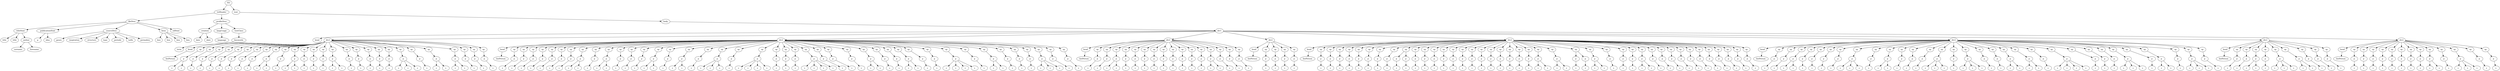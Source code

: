 digraph Tree {
	"t0" [label = "TEI"];
	"t1" [label = "teiHeader"];
	"t2" [label = "fileDesc"];
	"t3" [label = "titleStmt"];
	"t4" [label = "title"];
	"t5" [label = "title"];
	"t6" [label = "author"];
	"t7" [label = "surname"];
	"t8" [label = "forename"];
	"t9" [label = "publicationStmt"];
	"t10" [label = "p"];
	"t11" [label = "idno"];
	"t12" [label = "sourceDesc"];
	"t13" [label = "genre"];
	"t14" [label = "inspiration"];
	"t15" [label = "structure"];
	"t16" [label = "type"];
	"t17" [label = "periode"];
	"t18" [label = "taille"];
	"t19" [label = "permalien"];
	"t20" [label = "liens"];
	"t21" [label = "lien"];
	"t22" [label = "lien"];
	"t23" [label = "lien"];
	"t24" [label = "lien"];
	"t25" [label = "edStmt"];
	"t26" [label = "profileDesc"];
	"t27" [label = "creation"];
	"t28" [label = "date"];
	"t29" [label = "date"];
	"t30" [label = "langUsage"];
	"t31" [label = "language"];
	"t32" [label = "textClass"];
	"t33" [label = "keywords"];
	"t34" [label = "term"];
	"t35" [label = "text"];
	"t36" [label = "body"];
	"t37" [label = "div1"];
	"t38" [label = "head"];
	"t39" [label = "div2"];
	"t40" [label = "head"];
	"t41" [label = "listPerson"];
	"t42" [label = "sp"];
	"t43" [label = "p"];
	"t44" [label = "s"];
	"t45" [label = "s"];
	"t46" [label = "sp"];
	"t47" [label = "p"];
	"t48" [label = "s"];
	"t49" [label = "sp"];
	"t50" [label = "p"];
	"t51" [label = "s"];
	"t52" [label = "sp"];
	"t53" [label = "p"];
	"t54" [label = "s"];
	"t55" [label = "sp"];
	"t56" [label = "p"];
	"t57" [label = "s"];
	"t58" [label = "sp"];
	"t59" [label = "p"];
	"t60" [label = "s"];
	"t61" [label = "sp"];
	"t62" [label = "p"];
	"t63" [label = "s"];
	"t64" [label = "sp"];
	"t65" [label = "p"];
	"t66" [label = "s"];
	"t67" [label = "sp"];
	"t68" [label = "p"];
	"t69" [label = "s"];
	"t70" [label = "s"];
	"t71" [label = "sp"];
	"t72" [label = "p"];
	"t73" [label = "s"];
	"t74" [label = "sp"];
	"t75" [label = "p"];
	"t76" [label = "s"];
	"t77" [label = "s"];
	"t78" [label = "sp"];
	"t79" [label = "p"];
	"t80" [label = "s"];
	"t81" [label = "sp"];
	"t82" [label = "p"];
	"t83" [label = "s"];
	"t84" [label = "sp"];
	"t85" [label = "p"];
	"t86" [label = "s"];
	"t87" [label = "sp"];
	"t88" [label = "p"];
	"t89" [label = "s"];
	"t90" [label = "s"];
	"t91" [label = "sp"];
	"t92" [label = "p"];
	"t93" [label = "s"];
	"t94" [label = "sp"];
	"t95" [label = "p"];
	"t96" [label = "s"];
	"t97" [label = "sp"];
	"t98" [label = "p"];
	"t99" [label = "s"];
	"t100" [label = "sp"];
	"t101" [label = "p"];
	"t102" [label = "s"];
	"t103" [label = "sp"];
	"t104" [label = "p"];
	"t105" [label = "s"];
	"t106" [label = "sp"];
	"t107" [label = "p"];
	"t108" [label = "s"];
	"t109" [label = "s"];
	"t110" [label = "s"];
	"t111" [label = "sp"];
	"t112" [label = "p"];
	"t113" [label = "s"];
	"t114" [label = "sp"];
	"t115" [label = "p"];
	"t116" [label = "s"];
	"t117" [label = "s"];
	"t118" [label = "sp"];
	"t119" [label = "p"];
	"t120" [label = "s"];
	"t121" [label = "s"];
	"t122" [label = "sp"];
	"t123" [label = "p"];
	"t124" [label = "s"];
	"t125" [label = "sp"];
	"t126" [label = "p"];
	"t127" [label = "s"];
	"t128" [label = "sp"];
	"t129" [label = "p"];
	"t130" [label = "s"];
	"t131" [label = "div2"];
	"t132" [label = "head"];
	"t133" [label = "listPerson"];
	"t134" [label = "sp"];
	"t135" [label = "p"];
	"t136" [label = "s"];
	"t137" [label = "sp"];
	"t138" [label = "p"];
	"t139" [label = "s"];
	"t140" [label = "sp"];
	"t141" [label = "p"];
	"t142" [label = "s"];
	"t143" [label = "sp"];
	"t144" [label = "p"];
	"t145" [label = "s"];
	"t146" [label = "sp"];
	"t147" [label = "p"];
	"t148" [label = "s"];
	"t149" [label = "sp"];
	"t150" [label = "p"];
	"t151" [label = "s"];
	"t152" [label = "sp"];
	"t153" [label = "p"];
	"t154" [label = "s"];
	"t155" [label = "sp"];
	"t156" [label = "p"];
	"t157" [label = "s"];
	"t158" [label = "s"];
	"t159" [label = "sp"];
	"t160" [label = "p"];
	"t161" [label = "s"];
	"t162" [label = "sp"];
	"t163" [label = "p"];
	"t164" [label = "s"];
	"t165" [label = "s"];
	"t166" [label = "sp"];
	"t167" [label = "p"];
	"t168" [label = "s"];
	"t169" [label = "sp"];
	"t170" [label = "p"];
	"t171" [label = "s"];
	"t172" [label = "sp"];
	"t173" [label = "p"];
	"t174" [label = "s"];
	"t175" [label = "sp"];
	"t176" [label = "p"];
	"t177" [label = "s"];
	"t178" [label = "s"];
	"t179" [label = "sp"];
	"t180" [label = "p"];
	"t181" [label = "s"];
	"t182" [label = "sp"];
	"t183" [label = "p"];
	"t184" [label = "s"];
	"t185" [label = "s"];
	"t186" [label = "sp"];
	"t187" [label = "p"];
	"t188" [label = "s"];
	"t189" [label = "sp"];
	"t190" [label = "p"];
	"t191" [label = "s"];
	"t192" [label = "s"];
	"t193" [label = "s"];
	"t194" [label = "sp"];
	"t195" [label = "p"];
	"t196" [label = "s"];
	"t197" [label = "sp"];
	"t198" [label = "p"];
	"t199" [label = "s"];
	"t200" [label = "s"];
	"t201" [label = "s"];
	"t202" [label = "s"];
	"t203" [label = "sp"];
	"t204" [label = "p"];
	"t205" [label = "s"];
	"t206" [label = "sp"];
	"t207" [label = "p"];
	"t208" [label = "s"];
	"t209" [label = "sp"];
	"t210" [label = "p"];
	"t211" [label = "s"];
	"t212" [label = "sp"];
	"t213" [label = "p"];
	"t214" [label = "s"];
	"t215" [label = "s"];
	"t216" [label = "s"];
	"t217" [label = "s"];
	"t218" [label = "sp"];
	"t219" [label = "p"];
	"t220" [label = "s"];
	"t221" [label = "sp"];
	"t222" [label = "p"];
	"t223" [label = "s"];
	"t224" [label = "sp"];
	"t225" [label = "p"];
	"t226" [label = "s"];
	"t227" [label = "sp"];
	"t228" [label = "p"];
	"t229" [label = "s"];
	"t230" [label = "s"];
	"t231" [label = "sp"];
	"t232" [label = "p"];
	"t233" [label = "s"];
	"t234" [label = "sp"];
	"t235" [label = "p"];
	"t236" [label = "s"];
	"t237" [label = "sp"];
	"t238" [label = "p"];
	"t239" [label = "s"];
	"t240" [label = "s"];
	"t241" [label = "sp"];
	"t242" [label = "p"];
	"t243" [label = "s"];
	"t244" [label = "sp"];
	"t245" [label = "p"];
	"t246" [label = "s"];
	"t247" [label = "sp"];
	"t248" [label = "p"];
	"t249" [label = "s"];
	"t250" [label = "s"];
	"t251" [label = "s"];
	"t252" [label = "s"];
	"t253" [label = "sp"];
	"t254" [label = "p"];
	"t255" [label = "s"];
	"t256" [label = "sp"];
	"t257" [label = "p"];
	"t258" [label = "s"];
	"t259" [label = "s"];
	"t260" [label = "sp"];
	"t261" [label = "p"];
	"t262" [label = "s"];
	"t263" [label = "sp"];
	"t264" [label = "p"];
	"t265" [label = "s"];
	"t266" [label = "sp"];
	"t267" [label = "p"];
	"t268" [label = "s"];
	"t269" [label = "sp"];
	"t270" [label = "p"];
	"t271" [label = "s"];
	"t272" [label = "s"];
	"t273" [label = "s"];
	"t274" [label = "sp"];
	"t275" [label = "p"];
	"t276" [label = "s"];
	"t277" [label = "sp"];
	"t278" [label = "p"];
	"t279" [label = "s"];
	"t280" [label = "div2"];
	"t281" [label = "head"];
	"t282" [label = "listPerson"];
	"t283" [label = "sp"];
	"t284" [label = "p"];
	"t285" [label = "s"];
	"t286" [label = "sp"];
	"t287" [label = "p"];
	"t288" [label = "s"];
	"t289" [label = "sp"];
	"t290" [label = "p"];
	"t291" [label = "s"];
	"t292" [label = "s"];
	"t293" [label = "sp"];
	"t294" [label = "p"];
	"t295" [label = "s"];
	"t296" [label = "sp"];
	"t297" [label = "p"];
	"t298" [label = "s"];
	"t299" [label = "sp"];
	"t300" [label = "p"];
	"t301" [label = "s"];
	"t302" [label = "sp"];
	"t303" [label = "p"];
	"t304" [label = "s"];
	"t305" [label = "sp"];
	"t306" [label = "p"];
	"t307" [label = "s"];
	"t308" [label = "sp"];
	"t309" [label = "p"];
	"t310" [label = "s"];
	"t311" [label = "sp"];
	"t312" [label = "p"];
	"t313" [label = "s"];
	"t314" [label = "sp"];
	"t315" [label = "p"];
	"t316" [label = "s"];
	"t317" [label = "sp"];
	"t318" [label = "p"];
	"t319" [label = "s"];
	"t320" [label = "sp"];
	"t321" [label = "p"];
	"t322" [label = "s"];
	"t323" [label = "s"];
	"t324" [label = "sp"];
	"t325" [label = "p"];
	"t326" [label = "s"];
	"t327" [label = "sp"];
	"t328" [label = "p"];
	"t329" [label = "s"];
	"t330" [label = "sp"];
	"t331" [label = "p"];
	"t332" [label = "s"];
	"t333" [label = "div2"];
	"t334" [label = "head"];
	"t335" [label = "listPerson"];
	"t336" [label = "sp"];
	"t337" [label = "p"];
	"t338" [label = "s"];
	"t339" [label = "sp"];
	"t340" [label = "p"];
	"t341" [label = "s"];
	"t342" [label = "sp"];
	"t343" [label = "p"];
	"t344" [label = "s"];
	"t345" [label = "sp"];
	"t346" [label = "p"];
	"t347" [label = "s"];
	"t348" [label = "div2"];
	"t349" [label = "head"];
	"t350" [label = "listPerson"];
	"t351" [label = "sp"];
	"t352" [label = "p"];
	"t353" [label = "s"];
	"t354" [label = "sp"];
	"t355" [label = "p"];
	"t356" [label = "s"];
	"t357" [label = "sp"];
	"t358" [label = "p"];
	"t359" [label = "s"];
	"t360" [label = "sp"];
	"t361" [label = "p"];
	"t362" [label = "s"];
	"t363" [label = "sp"];
	"t364" [label = "p"];
	"t365" [label = "s"];
	"t366" [label = "sp"];
	"t367" [label = "p"];
	"t368" [label = "s"];
	"t369" [label = "sp"];
	"t370" [label = "p"];
	"t371" [label = "s"];
	"t372" [label = "sp"];
	"t373" [label = "p"];
	"t374" [label = "s"];
	"t375" [label = "sp"];
	"t376" [label = "p"];
	"t377" [label = "s"];
	"t378" [label = "p"];
	"t379" [label = "s"];
	"t380" [label = "sp"];
	"t381" [label = "p"];
	"t382" [label = "s"];
	"t383" [label = "sp"];
	"t384" [label = "p"];
	"t385" [label = "s"];
	"t386" [label = "sp"];
	"t387" [label = "p"];
	"t388" [label = "s"];
	"t389" [label = "sp"];
	"t390" [label = "p"];
	"t391" [label = "s"];
	"t392" [label = "sp"];
	"t393" [label = "p"];
	"t394" [label = "s"];
	"t395" [label = "sp"];
	"t396" [label = "p"];
	"t397" [label = "s"];
	"t398" [label = "sp"];
	"t399" [label = "p"];
	"t400" [label = "s"];
	"t401" [label = "sp"];
	"t402" [label = "p"];
	"t403" [label = "s"];
	"t404" [label = "sp"];
	"t405" [label = "p"];
	"t406" [label = "s"];
	"t407" [label = "sp"];
	"t408" [label = "p"];
	"t409" [label = "s"];
	"t410" [label = "sp"];
	"t411" [label = "p"];
	"t412" [label = "s"];
	"t413" [label = "sp"];
	"t414" [label = "p"];
	"t415" [label = "s"];
	"t416" [label = "sp"];
	"t417" [label = "p"];
	"t418" [label = "s"];
	"t419" [label = "sp"];
	"t420" [label = "p"];
	"t421" [label = "s"];
	"t422" [label = "s"];
	"t423" [label = "sp"];
	"t424" [label = "p"];
	"t425" [label = "s"];
	"t426" [label = "s"];
	"t427" [label = "sp"];
	"t428" [label = "p"];
	"t429" [label = "s"];
	"t430" [label = "p"];
	"t431" [label = "s"];
	"t432" [label = "sp"];
	"t433" [label = "p"];
	"t434" [label = "s"];
	"t435" [label = "s"];
	"t436" [label = "sp"];
	"t437" [label = "p"];
	"t438" [label = "s"];
	"t439" [label = "sp"];
	"t440" [label = "p"];
	"t441" [label = "s"];
	"t442" [label = "sp"];
	"t443" [label = "p"];
	"t444" [label = "s"];
	"t445" [label = "sp"];
	"t446" [label = "p"];
	"t447" [label = "s"];
	"t448" [label = "s"];
	"t449" [label = "sp"];
	"t450" [label = "p"];
	"t451" [label = "s"];
	"t452" [label = "sp"];
	"t453" [label = "p"];
	"t454" [label = "s"];
	"t455" [label = "sp"];
	"t456" [label = "p"];
	"t457" [label = "s"];
	"t458" [label = "sp"];
	"t459" [label = "p"];
	"t460" [label = "s"];
	"t461" [label = "sp"];
	"t462" [label = "p"];
	"t463" [label = "s"];
	"t464" [label = "sp"];
	"t465" [label = "p"];
	"t466" [label = "s"];
	"t467" [label = "sp"];
	"t468" [label = "p"];
	"t469" [label = "s"];
	"t470" [label = "sp"];
	"t471" [label = "p"];
	"t472" [label = "s"];
	"t473" [label = "sp"];
	"t474" [label = "p"];
	"t475" [label = "s"];
	"t476" [label = "sp"];
	"t477" [label = "p"];
	"t478" [label = "s"];
	"t479" [label = "sp"];
	"t480" [label = "p"];
	"t481" [label = "s"];
	"t482" [label = "div2"];
	"t483" [label = "head"];
	"t484" [label = "listPerson"];
	"t485" [label = "sp"];
	"t486" [label = "p"];
	"t487" [label = "s"];
	"t488" [label = "sp"];
	"t489" [label = "p"];
	"t490" [label = "s"];
	"t491" [label = "sp"];
	"t492" [label = "p"];
	"t493" [label = "s"];
	"t494" [label = "s"];
	"t495" [label = "sp"];
	"t496" [label = "p"];
	"t497" [label = "s"];
	"t498" [label = "sp"];
	"t499" [label = "p"];
	"t500" [label = "s"];
	"t501" [label = "sp"];
	"t502" [label = "p"];
	"t503" [label = "s"];
	"t504" [label = "sp"];
	"t505" [label = "p"];
	"t506" [label = "s"];
	"t507" [label = "sp"];
	"t508" [label = "p"];
	"t509" [label = "s"];
	"t510" [label = "s"];
	"t511" [label = "s"];
	"t512" [label = "sp"];
	"t513" [label = "p"];
	"t514" [label = "s"];
	"t515" [label = "sp"];
	"t516" [label = "p"];
	"t517" [label = "s"];
	"t518" [label = "s"];
	"t519" [label = "sp"];
	"t520" [label = "p"];
	"t521" [label = "s"];
	"t522" [label = "sp"];
	"t523" [label = "p"];
	"t524" [label = "s"];
	"t525" [label = "sp"];
	"t526" [label = "p"];
	"t527" [label = "s"];
	"t528" [label = "sp"];
	"t529" [label = "p"];
	"t530" [label = "s"];
	"t531" [label = "s"];
	"t532" [label = "s"];
	"t533" [label = "sp"];
	"t534" [label = "p"];
	"t535" [label = "s"];
	"t536" [label = "sp"];
	"t537" [label = "p"];
	"t538" [label = "s"];
	"t539" [label = "s"];
	"t540" [label = "s"];
	"t541" [label = "sp"];
	"t542" [label = "p"];
	"t543" [label = "s"];
	"t544" [label = "sp"];
	"t545" [label = "p"];
	"t546" [label = "s"];
	"t547" [label = "sp"];
	"t548" [label = "p"];
	"t549" [label = "s"];
	"t550" [label = "s"];
	"t551" [label = "sp"];
	"t552" [label = "p"];
	"t553" [label = "s"];
	"t554" [label = "s"];
	"t555" [label = "sp"];
	"t556" [label = "p"];
	"t557" [label = "s"];
	"t558" [label = "sp"];
	"t559" [label = "p"];
	"t560" [label = "s"];
	"t561" [label = "s"];
	"t562" [label = "s"];
	"t563" [label = "s"];
	"t564" [label = "sp"];
	"t565" [label = "p"];
	"t566" [label = "s"];
	"t567" [label = "sp"];
	"t568" [label = "p"];
	"t569" [label = "s"];
	"t570" [label = "sp"];
	"t571" [label = "p"];
	"t572" [label = "s"];
	"t573" [label = "sp"];
	"t574" [label = "p"];
	"t575" [label = "s"];
	"t576" [label = "s"];
	"t577" [label = "s"];
	"t578" [label = "sp"];
	"t579" [label = "p"];
	"t580" [label = "s"];
	"t581" [label = "sp"];
	"t582" [label = "p"];
	"t583" [label = "s"];
	"t584" [label = "s"];
	"t585" [label = "sp"];
	"t586" [label = "p"];
	"t587" [label = "s"];
	"t588" [label = "sp"];
	"t589" [label = "p"];
	"t590" [label = "s"];
	"t591" [label = "s"];
	"t592" [label = "s"];
	"t593" [label = "sp"];
	"t594" [label = "p"];
	"t595" [label = "s"];
	"t596" [label = "div2"];
	"t597" [label = "head"];
	"t598" [label = "listPerson"];
	"t599" [label = "sp"];
	"t600" [label = "p"];
	"t601" [label = "s"];
	"t602" [label = "sp"];
	"t603" [label = "p"];
	"t604" [label = "s"];
	"t605" [label = "sp"];
	"t606" [label = "p"];
	"t607" [label = "s"];
	"t608" [label = "s"];
	"t609" [label = "sp"];
	"t610" [label = "p"];
	"t611" [label = "s"];
	"t612" [label = "sp"];
	"t613" [label = "p"];
	"t614" [label = "s"];
	"t615" [label = "s"];
	"t616" [label = "s"];
	"t617" [label = "sp"];
	"t618" [label = "p"];
	"t619" [label = "s"];
	"t620" [label = "s"];
	"t621" [label = "sp"];
	"t622" [label = "p"];
	"t623" [label = "s"];
	"t624" [label = "sp"];
	"t625" [label = "p"];
	"t626" [label = "s"];
	"t627" [label = "sp"];
	"t628" [label = "p"];
	"t629" [label = "s"];
	"t630" [label = "div2"];
	"t631" [label = "head"];
	"t632" [label = "listPerson"];
	"t633" [label = "sp"];
	"t634" [label = "p"];
	"t635" [label = "s"];
	"t636" [label = "sp"];
	"t637" [label = "p"];
	"t638" [label = "s"];
	"t639" [label = "sp"];
	"t640" [label = "p"];
	"t641" [label = "s"];
	"t642" [label = "sp"];
	"t643" [label = "p"];
	"t644" [label = "s"];
	"t645" [label = "sp"];
	"t646" [label = "p"];
	"t647" [label = "s"];
	"t648" [label = "sp"];
	"t649" [label = "p"];
	"t650" [label = "s"];
	"t651" [label = "sp"];
	"t652" [label = "p"];
	"t653" [label = "s"];
	"t654" [label = "sp"];
	"t655" [label = "p"];
	"t656" [label = "s"];
	"t657" [label = "sp"];
	"t658" [label = "p"];
	"t659" [label = "s"];
	"t660" [label = "s"];
	"t661" [label = "sp"];
	"t662" [label = "p"];
	"t663" [label = "s"];
	"t664" [label = "sp"];
	"t665" [label = "p"];
	"t666" [label = "s"];
	"t667" [label = "s"];
	"t668" [label = "s"];
	"t669" [label = "sp"];
	"t670" [label = "p"];
	"t671" [label = "s"];
	"t672" [label = "sp"];
	"t673" [label = "p"];
	"t674" [label = "s"];
	"t0" -> "t1";
	"t1" -> "t2";
	"t2" -> "t3";
	"t3" -> "t4";
	"t3" -> "t5";
	"t3" -> "t6";
	"t6" -> "t7";
	"t6" -> "t8";
	"t2" -> "t9";
	"t9" -> "t10";
	"t9" -> "t11";
	"t2" -> "t12";
	"t12" -> "t13";
	"t12" -> "t14";
	"t12" -> "t15";
	"t12" -> "t16";
	"t12" -> "t17";
	"t12" -> "t18";
	"t12" -> "t19";
	"t2" -> "t20";
	"t20" -> "t21";
	"t20" -> "t22";
	"t20" -> "t23";
	"t20" -> "t24";
	"t2" -> "t25";
	"t1" -> "t26";
	"t26" -> "t27";
	"t27" -> "t28";
	"t27" -> "t29";
	"t26" -> "t30";
	"t30" -> "t31";
	"t26" -> "t32";
	"t32" -> "t33";
	"t33" -> "t34";
	"t0" -> "t35";
	"t35" -> "t36";
	"t36" -> "t37";
	"t37" -> "t38";
	"t37" -> "t39";
	"t39" -> "t40";
	"t40" -> "t41";
	"t39" -> "t42";
	"t42" -> "t43";
	"t43" -> "t44";
	"t43" -> "t45";
	"t39" -> "t46";
	"t46" -> "t47";
	"t47" -> "t48";
	"t39" -> "t49";
	"t49" -> "t50";
	"t50" -> "t51";
	"t39" -> "t52";
	"t52" -> "t53";
	"t53" -> "t54";
	"t39" -> "t55";
	"t55" -> "t56";
	"t56" -> "t57";
	"t39" -> "t58";
	"t58" -> "t59";
	"t59" -> "t60";
	"t39" -> "t61";
	"t61" -> "t62";
	"t62" -> "t63";
	"t39" -> "t64";
	"t64" -> "t65";
	"t65" -> "t66";
	"t39" -> "t67";
	"t67" -> "t68";
	"t68" -> "t69";
	"t68" -> "t70";
	"t39" -> "t71";
	"t71" -> "t72";
	"t72" -> "t73";
	"t39" -> "t74";
	"t74" -> "t75";
	"t75" -> "t76";
	"t75" -> "t77";
	"t39" -> "t78";
	"t78" -> "t79";
	"t79" -> "t80";
	"t39" -> "t81";
	"t81" -> "t82";
	"t82" -> "t83";
	"t39" -> "t84";
	"t84" -> "t85";
	"t85" -> "t86";
	"t39" -> "t87";
	"t87" -> "t88";
	"t88" -> "t89";
	"t88" -> "t90";
	"t39" -> "t91";
	"t91" -> "t92";
	"t92" -> "t93";
	"t39" -> "t94";
	"t94" -> "t95";
	"t95" -> "t96";
	"t39" -> "t97";
	"t97" -> "t98";
	"t98" -> "t99";
	"t39" -> "t100";
	"t100" -> "t101";
	"t101" -> "t102";
	"t39" -> "t103";
	"t103" -> "t104";
	"t104" -> "t105";
	"t39" -> "t106";
	"t106" -> "t107";
	"t107" -> "t108";
	"t107" -> "t109";
	"t107" -> "t110";
	"t39" -> "t111";
	"t111" -> "t112";
	"t112" -> "t113";
	"t39" -> "t114";
	"t114" -> "t115";
	"t115" -> "t116";
	"t115" -> "t117";
	"t39" -> "t118";
	"t118" -> "t119";
	"t119" -> "t120";
	"t119" -> "t121";
	"t39" -> "t122";
	"t122" -> "t123";
	"t123" -> "t124";
	"t39" -> "t125";
	"t125" -> "t126";
	"t126" -> "t127";
	"t39" -> "t128";
	"t128" -> "t129";
	"t129" -> "t130";
	"t37" -> "t131";
	"t131" -> "t132";
	"t132" -> "t133";
	"t131" -> "t134";
	"t134" -> "t135";
	"t135" -> "t136";
	"t131" -> "t137";
	"t137" -> "t138";
	"t138" -> "t139";
	"t131" -> "t140";
	"t140" -> "t141";
	"t141" -> "t142";
	"t131" -> "t143";
	"t143" -> "t144";
	"t144" -> "t145";
	"t131" -> "t146";
	"t146" -> "t147";
	"t147" -> "t148";
	"t131" -> "t149";
	"t149" -> "t150";
	"t150" -> "t151";
	"t131" -> "t152";
	"t152" -> "t153";
	"t153" -> "t154";
	"t131" -> "t155";
	"t155" -> "t156";
	"t156" -> "t157";
	"t156" -> "t158";
	"t131" -> "t159";
	"t159" -> "t160";
	"t160" -> "t161";
	"t131" -> "t162";
	"t162" -> "t163";
	"t163" -> "t164";
	"t163" -> "t165";
	"t131" -> "t166";
	"t166" -> "t167";
	"t167" -> "t168";
	"t131" -> "t169";
	"t169" -> "t170";
	"t170" -> "t171";
	"t131" -> "t172";
	"t172" -> "t173";
	"t173" -> "t174";
	"t131" -> "t175";
	"t175" -> "t176";
	"t176" -> "t177";
	"t176" -> "t178";
	"t131" -> "t179";
	"t179" -> "t180";
	"t180" -> "t181";
	"t131" -> "t182";
	"t182" -> "t183";
	"t183" -> "t184";
	"t183" -> "t185";
	"t131" -> "t186";
	"t186" -> "t187";
	"t187" -> "t188";
	"t131" -> "t189";
	"t189" -> "t190";
	"t190" -> "t191";
	"t190" -> "t192";
	"t190" -> "t193";
	"t131" -> "t194";
	"t194" -> "t195";
	"t195" -> "t196";
	"t131" -> "t197";
	"t197" -> "t198";
	"t198" -> "t199";
	"t198" -> "t200";
	"t198" -> "t201";
	"t198" -> "t202";
	"t131" -> "t203";
	"t203" -> "t204";
	"t204" -> "t205";
	"t131" -> "t206";
	"t206" -> "t207";
	"t207" -> "t208";
	"t131" -> "t209";
	"t209" -> "t210";
	"t210" -> "t211";
	"t131" -> "t212";
	"t212" -> "t213";
	"t213" -> "t214";
	"t213" -> "t215";
	"t213" -> "t216";
	"t213" -> "t217";
	"t131" -> "t218";
	"t218" -> "t219";
	"t219" -> "t220";
	"t131" -> "t221";
	"t221" -> "t222";
	"t222" -> "t223";
	"t131" -> "t224";
	"t224" -> "t225";
	"t225" -> "t226";
	"t131" -> "t227";
	"t227" -> "t228";
	"t228" -> "t229";
	"t228" -> "t230";
	"t131" -> "t231";
	"t231" -> "t232";
	"t232" -> "t233";
	"t131" -> "t234";
	"t234" -> "t235";
	"t235" -> "t236";
	"t131" -> "t237";
	"t237" -> "t238";
	"t238" -> "t239";
	"t238" -> "t240";
	"t131" -> "t241";
	"t241" -> "t242";
	"t242" -> "t243";
	"t131" -> "t244";
	"t244" -> "t245";
	"t245" -> "t246";
	"t131" -> "t247";
	"t247" -> "t248";
	"t248" -> "t249";
	"t248" -> "t250";
	"t248" -> "t251";
	"t248" -> "t252";
	"t131" -> "t253";
	"t253" -> "t254";
	"t254" -> "t255";
	"t131" -> "t256";
	"t256" -> "t257";
	"t257" -> "t258";
	"t257" -> "t259";
	"t131" -> "t260";
	"t260" -> "t261";
	"t261" -> "t262";
	"t131" -> "t263";
	"t263" -> "t264";
	"t264" -> "t265";
	"t131" -> "t266";
	"t266" -> "t267";
	"t267" -> "t268";
	"t131" -> "t269";
	"t269" -> "t270";
	"t270" -> "t271";
	"t270" -> "t272";
	"t270" -> "t273";
	"t131" -> "t274";
	"t274" -> "t275";
	"t275" -> "t276";
	"t131" -> "t277";
	"t277" -> "t278";
	"t278" -> "t279";
	"t37" -> "t280";
	"t280" -> "t281";
	"t281" -> "t282";
	"t280" -> "t283";
	"t283" -> "t284";
	"t284" -> "t285";
	"t280" -> "t286";
	"t286" -> "t287";
	"t287" -> "t288";
	"t280" -> "t289";
	"t289" -> "t290";
	"t290" -> "t291";
	"t290" -> "t292";
	"t280" -> "t293";
	"t293" -> "t294";
	"t294" -> "t295";
	"t280" -> "t296";
	"t296" -> "t297";
	"t297" -> "t298";
	"t280" -> "t299";
	"t299" -> "t300";
	"t300" -> "t301";
	"t280" -> "t302";
	"t302" -> "t303";
	"t303" -> "t304";
	"t280" -> "t305";
	"t305" -> "t306";
	"t306" -> "t307";
	"t280" -> "t308";
	"t308" -> "t309";
	"t309" -> "t310";
	"t280" -> "t311";
	"t311" -> "t312";
	"t312" -> "t313";
	"t280" -> "t314";
	"t314" -> "t315";
	"t315" -> "t316";
	"t280" -> "t317";
	"t317" -> "t318";
	"t318" -> "t319";
	"t280" -> "t320";
	"t320" -> "t321";
	"t321" -> "t322";
	"t321" -> "t323";
	"t280" -> "t324";
	"t324" -> "t325";
	"t325" -> "t326";
	"t280" -> "t327";
	"t327" -> "t328";
	"t328" -> "t329";
	"t280" -> "t330";
	"t330" -> "t331";
	"t331" -> "t332";
	"t37" -> "t333";
	"t333" -> "t334";
	"t334" -> "t335";
	"t333" -> "t336";
	"t336" -> "t337";
	"t337" -> "t338";
	"t333" -> "t339";
	"t339" -> "t340";
	"t340" -> "t341";
	"t333" -> "t342";
	"t342" -> "t343";
	"t343" -> "t344";
	"t333" -> "t345";
	"t345" -> "t346";
	"t346" -> "t347";
	"t37" -> "t348";
	"t348" -> "t349";
	"t349" -> "t350";
	"t348" -> "t351";
	"t351" -> "t352";
	"t352" -> "t353";
	"t348" -> "t354";
	"t354" -> "t355";
	"t355" -> "t356";
	"t348" -> "t357";
	"t357" -> "t358";
	"t358" -> "t359";
	"t348" -> "t360";
	"t360" -> "t361";
	"t361" -> "t362";
	"t348" -> "t363";
	"t363" -> "t364";
	"t364" -> "t365";
	"t348" -> "t366";
	"t366" -> "t367";
	"t367" -> "t368";
	"t348" -> "t369";
	"t369" -> "t370";
	"t370" -> "t371";
	"t348" -> "t372";
	"t372" -> "t373";
	"t373" -> "t374";
	"t348" -> "t375";
	"t375" -> "t376";
	"t376" -> "t377";
	"t375" -> "t378";
	"t378" -> "t379";
	"t348" -> "t380";
	"t380" -> "t381";
	"t381" -> "t382";
	"t348" -> "t383";
	"t383" -> "t384";
	"t384" -> "t385";
	"t348" -> "t386";
	"t386" -> "t387";
	"t387" -> "t388";
	"t348" -> "t389";
	"t389" -> "t390";
	"t390" -> "t391";
	"t348" -> "t392";
	"t392" -> "t393";
	"t393" -> "t394";
	"t348" -> "t395";
	"t395" -> "t396";
	"t396" -> "t397";
	"t348" -> "t398";
	"t398" -> "t399";
	"t399" -> "t400";
	"t348" -> "t401";
	"t401" -> "t402";
	"t402" -> "t403";
	"t348" -> "t404";
	"t404" -> "t405";
	"t405" -> "t406";
	"t348" -> "t407";
	"t407" -> "t408";
	"t408" -> "t409";
	"t348" -> "t410";
	"t410" -> "t411";
	"t411" -> "t412";
	"t348" -> "t413";
	"t413" -> "t414";
	"t414" -> "t415";
	"t348" -> "t416";
	"t416" -> "t417";
	"t417" -> "t418";
	"t348" -> "t419";
	"t419" -> "t420";
	"t420" -> "t421";
	"t420" -> "t422";
	"t348" -> "t423";
	"t423" -> "t424";
	"t424" -> "t425";
	"t424" -> "t426";
	"t348" -> "t427";
	"t427" -> "t428";
	"t428" -> "t429";
	"t427" -> "t430";
	"t430" -> "t431";
	"t348" -> "t432";
	"t432" -> "t433";
	"t433" -> "t434";
	"t433" -> "t435";
	"t348" -> "t436";
	"t436" -> "t437";
	"t437" -> "t438";
	"t348" -> "t439";
	"t439" -> "t440";
	"t440" -> "t441";
	"t348" -> "t442";
	"t442" -> "t443";
	"t443" -> "t444";
	"t348" -> "t445";
	"t445" -> "t446";
	"t446" -> "t447";
	"t446" -> "t448";
	"t348" -> "t449";
	"t449" -> "t450";
	"t450" -> "t451";
	"t348" -> "t452";
	"t452" -> "t453";
	"t453" -> "t454";
	"t348" -> "t455";
	"t455" -> "t456";
	"t456" -> "t457";
	"t348" -> "t458";
	"t458" -> "t459";
	"t459" -> "t460";
	"t348" -> "t461";
	"t461" -> "t462";
	"t462" -> "t463";
	"t348" -> "t464";
	"t464" -> "t465";
	"t465" -> "t466";
	"t348" -> "t467";
	"t467" -> "t468";
	"t468" -> "t469";
	"t348" -> "t470";
	"t470" -> "t471";
	"t471" -> "t472";
	"t348" -> "t473";
	"t473" -> "t474";
	"t474" -> "t475";
	"t348" -> "t476";
	"t476" -> "t477";
	"t477" -> "t478";
	"t348" -> "t479";
	"t479" -> "t480";
	"t480" -> "t481";
	"t37" -> "t482";
	"t482" -> "t483";
	"t483" -> "t484";
	"t482" -> "t485";
	"t485" -> "t486";
	"t486" -> "t487";
	"t482" -> "t488";
	"t488" -> "t489";
	"t489" -> "t490";
	"t482" -> "t491";
	"t491" -> "t492";
	"t492" -> "t493";
	"t492" -> "t494";
	"t482" -> "t495";
	"t495" -> "t496";
	"t496" -> "t497";
	"t482" -> "t498";
	"t498" -> "t499";
	"t499" -> "t500";
	"t482" -> "t501";
	"t501" -> "t502";
	"t502" -> "t503";
	"t482" -> "t504";
	"t504" -> "t505";
	"t505" -> "t506";
	"t482" -> "t507";
	"t507" -> "t508";
	"t508" -> "t509";
	"t508" -> "t510";
	"t508" -> "t511";
	"t482" -> "t512";
	"t512" -> "t513";
	"t513" -> "t514";
	"t482" -> "t515";
	"t515" -> "t516";
	"t516" -> "t517";
	"t516" -> "t518";
	"t482" -> "t519";
	"t519" -> "t520";
	"t520" -> "t521";
	"t482" -> "t522";
	"t522" -> "t523";
	"t523" -> "t524";
	"t482" -> "t525";
	"t525" -> "t526";
	"t526" -> "t527";
	"t482" -> "t528";
	"t528" -> "t529";
	"t529" -> "t530";
	"t529" -> "t531";
	"t529" -> "t532";
	"t482" -> "t533";
	"t533" -> "t534";
	"t534" -> "t535";
	"t482" -> "t536";
	"t536" -> "t537";
	"t537" -> "t538";
	"t537" -> "t539";
	"t537" -> "t540";
	"t482" -> "t541";
	"t541" -> "t542";
	"t542" -> "t543";
	"t482" -> "t544";
	"t544" -> "t545";
	"t545" -> "t546";
	"t482" -> "t547";
	"t547" -> "t548";
	"t548" -> "t549";
	"t548" -> "t550";
	"t482" -> "t551";
	"t551" -> "t552";
	"t552" -> "t553";
	"t552" -> "t554";
	"t482" -> "t555";
	"t555" -> "t556";
	"t556" -> "t557";
	"t482" -> "t558";
	"t558" -> "t559";
	"t559" -> "t560";
	"t559" -> "t561";
	"t559" -> "t562";
	"t559" -> "t563";
	"t482" -> "t564";
	"t564" -> "t565";
	"t565" -> "t566";
	"t482" -> "t567";
	"t567" -> "t568";
	"t568" -> "t569";
	"t482" -> "t570";
	"t570" -> "t571";
	"t571" -> "t572";
	"t482" -> "t573";
	"t573" -> "t574";
	"t574" -> "t575";
	"t574" -> "t576";
	"t574" -> "t577";
	"t482" -> "t578";
	"t578" -> "t579";
	"t579" -> "t580";
	"t482" -> "t581";
	"t581" -> "t582";
	"t582" -> "t583";
	"t582" -> "t584";
	"t482" -> "t585";
	"t585" -> "t586";
	"t586" -> "t587";
	"t482" -> "t588";
	"t588" -> "t589";
	"t589" -> "t590";
	"t589" -> "t591";
	"t589" -> "t592";
	"t482" -> "t593";
	"t593" -> "t594";
	"t594" -> "t595";
	"t37" -> "t596";
	"t596" -> "t597";
	"t597" -> "t598";
	"t596" -> "t599";
	"t599" -> "t600";
	"t600" -> "t601";
	"t596" -> "t602";
	"t602" -> "t603";
	"t603" -> "t604";
	"t596" -> "t605";
	"t605" -> "t606";
	"t606" -> "t607";
	"t606" -> "t608";
	"t596" -> "t609";
	"t609" -> "t610";
	"t610" -> "t611";
	"t596" -> "t612";
	"t612" -> "t613";
	"t613" -> "t614";
	"t613" -> "t615";
	"t613" -> "t616";
	"t596" -> "t617";
	"t617" -> "t618";
	"t618" -> "t619";
	"t618" -> "t620";
	"t596" -> "t621";
	"t621" -> "t622";
	"t622" -> "t623";
	"t596" -> "t624";
	"t624" -> "t625";
	"t625" -> "t626";
	"t596" -> "t627";
	"t627" -> "t628";
	"t628" -> "t629";
	"t37" -> "t630";
	"t630" -> "t631";
	"t631" -> "t632";
	"t630" -> "t633";
	"t633" -> "t634";
	"t634" -> "t635";
	"t630" -> "t636";
	"t636" -> "t637";
	"t637" -> "t638";
	"t630" -> "t639";
	"t639" -> "t640";
	"t640" -> "t641";
	"t630" -> "t642";
	"t642" -> "t643";
	"t643" -> "t644";
	"t630" -> "t645";
	"t645" -> "t646";
	"t646" -> "t647";
	"t630" -> "t648";
	"t648" -> "t649";
	"t649" -> "t650";
	"t630" -> "t651";
	"t651" -> "t652";
	"t652" -> "t653";
	"t630" -> "t654";
	"t654" -> "t655";
	"t655" -> "t656";
	"t630" -> "t657";
	"t657" -> "t658";
	"t658" -> "t659";
	"t658" -> "t660";
	"t630" -> "t661";
	"t661" -> "t662";
	"t662" -> "t663";
	"t630" -> "t664";
	"t664" -> "t665";
	"t665" -> "t666";
	"t665" -> "t667";
	"t665" -> "t668";
	"t630" -> "t669";
	"t669" -> "t670";
	"t670" -> "t671";
	"t630" -> "t672";
	"t672" -> "t673";
	"t673" -> "t674";
}
